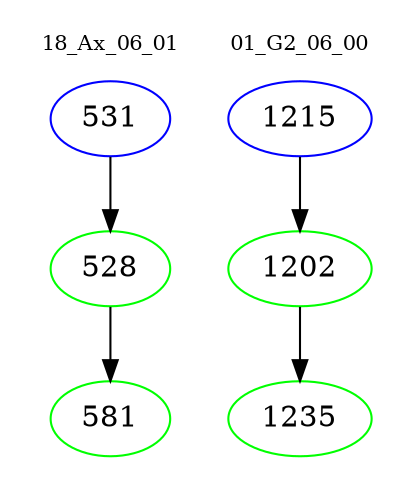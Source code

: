 digraph{
subgraph cluster_0 {
color = white
label = "18_Ax_06_01";
fontsize=10;
T0_531 [label="531", color="blue"]
T0_531 -> T0_528 [color="black"]
T0_528 [label="528", color="green"]
T0_528 -> T0_581 [color="black"]
T0_581 [label="581", color="green"]
}
subgraph cluster_1 {
color = white
label = "01_G2_06_00";
fontsize=10;
T1_1215 [label="1215", color="blue"]
T1_1215 -> T1_1202 [color="black"]
T1_1202 [label="1202", color="green"]
T1_1202 -> T1_1235 [color="black"]
T1_1235 [label="1235", color="green"]
}
}
